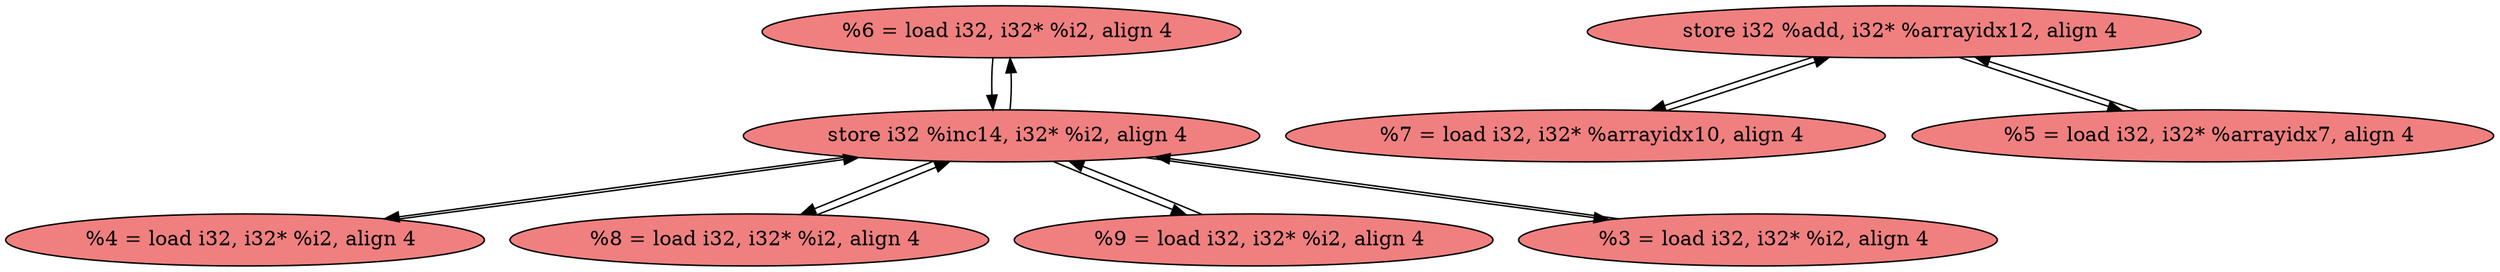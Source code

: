 
digraph G {


node102 [fillcolor=lightcoral,label="  %6 = load i32, i32* %i2, align 4",shape=ellipse,style=filled ]
node101 [fillcolor=lightcoral,label="  %4 = load i32, i32* %i2, align 4",shape=ellipse,style=filled ]
node100 [fillcolor=lightcoral,label="  %8 = load i32, i32* %i2, align 4",shape=ellipse,style=filled ]
node94 [fillcolor=lightcoral,label="  store i32 %inc14, i32* %i2, align 4",shape=ellipse,style=filled ]
node96 [fillcolor=lightcoral,label="  store i32 %add, i32* %arrayidx12, align 4",shape=ellipse,style=filled ]
node97 [fillcolor=lightcoral,label="  %7 = load i32, i32* %arrayidx10, align 4",shape=ellipse,style=filled ]
node95 [fillcolor=lightcoral,label="  %9 = load i32, i32* %i2, align 4",shape=ellipse,style=filled ]
node98 [fillcolor=lightcoral,label="  %3 = load i32, i32* %i2, align 4",shape=ellipse,style=filled ]
node99 [fillcolor=lightcoral,label="  %5 = load i32, i32* %arrayidx7, align 4",shape=ellipse,style=filled ]

node94->node100 [ ]
node95->node94 [ ]
node100->node94 [ ]
node94->node101 [ ]
node94->node95 [ ]
node101->node94 [ ]
node94->node98 [ ]
node96->node99 [ ]
node96->node97 [ ]
node102->node94 [ ]
node97->node96 [ ]
node94->node102 [ ]
node99->node96 [ ]
node98->node94 [ ]


}
